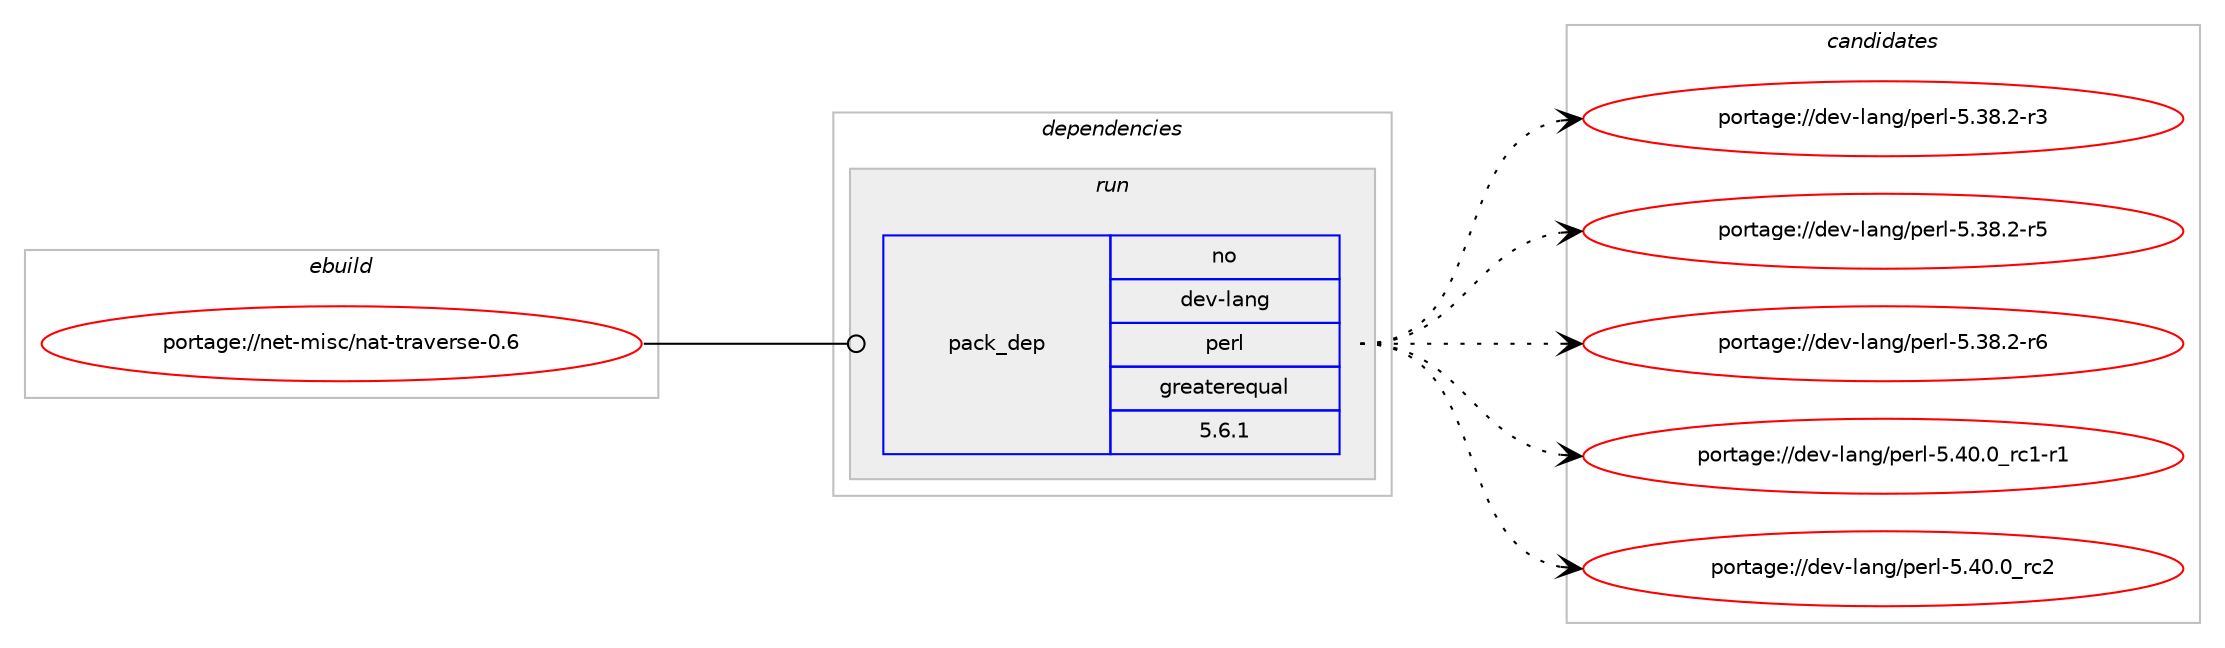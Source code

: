 digraph prolog {

# *************
# Graph options
# *************

newrank=true;
concentrate=true;
compound=true;
graph [rankdir=LR,fontname=Helvetica,fontsize=10,ranksep=1.5];#, ranksep=2.5, nodesep=0.2];
edge  [arrowhead=vee];
node  [fontname=Helvetica,fontsize=10];

# **********
# The ebuild
# **********

subgraph cluster_leftcol {
color=gray;
rank=same;
label=<<i>ebuild</i>>;
id [label="portage://net-misc/nat-traverse-0.6", color=red, width=4, href="../net-misc/nat-traverse-0.6.svg"];
}

# ****************
# The dependencies
# ****************

subgraph cluster_midcol {
color=gray;
label=<<i>dependencies</i>>;
subgraph cluster_compile {
fillcolor="#eeeeee";
style=filled;
label=<<i>compile</i>>;
}
subgraph cluster_compileandrun {
fillcolor="#eeeeee";
style=filled;
label=<<i>compile and run</i>>;
}
subgraph cluster_run {
fillcolor="#eeeeee";
style=filled;
label=<<i>run</i>>;
subgraph pack112 {
dependency522 [label=<<TABLE BORDER="0" CELLBORDER="1" CELLSPACING="0" CELLPADDING="4" WIDTH="220"><TR><TD ROWSPAN="6" CELLPADDING="30">pack_dep</TD></TR><TR><TD WIDTH="110">no</TD></TR><TR><TD>dev-lang</TD></TR><TR><TD>perl</TD></TR><TR><TD>greaterequal</TD></TR><TR><TD>5.6.1</TD></TR></TABLE>>, shape=none, color=blue];
}
id:e -> dependency522:w [weight=20,style="solid",arrowhead="odot"];
}
}

# **************
# The candidates
# **************

subgraph cluster_choices {
rank=same;
color=gray;
label=<<i>candidates</i>>;

subgraph choice112 {
color=black;
nodesep=1;
choice100101118451089711010347112101114108455346515646504511451 [label="portage://dev-lang/perl-5.38.2-r3", color=red, width=4,href="../dev-lang/perl-5.38.2-r3.svg"];
choice100101118451089711010347112101114108455346515646504511453 [label="portage://dev-lang/perl-5.38.2-r5", color=red, width=4,href="../dev-lang/perl-5.38.2-r5.svg"];
choice100101118451089711010347112101114108455346515646504511454 [label="portage://dev-lang/perl-5.38.2-r6", color=red, width=4,href="../dev-lang/perl-5.38.2-r6.svg"];
choice100101118451089711010347112101114108455346524846489511499494511449 [label="portage://dev-lang/perl-5.40.0_rc1-r1", color=red, width=4,href="../dev-lang/perl-5.40.0_rc1-r1.svg"];
choice10010111845108971101034711210111410845534652484648951149950 [label="portage://dev-lang/perl-5.40.0_rc2", color=red, width=4,href="../dev-lang/perl-5.40.0_rc2.svg"];
dependency522:e -> choice100101118451089711010347112101114108455346515646504511451:w [style=dotted,weight="100"];
dependency522:e -> choice100101118451089711010347112101114108455346515646504511453:w [style=dotted,weight="100"];
dependency522:e -> choice100101118451089711010347112101114108455346515646504511454:w [style=dotted,weight="100"];
dependency522:e -> choice100101118451089711010347112101114108455346524846489511499494511449:w [style=dotted,weight="100"];
dependency522:e -> choice10010111845108971101034711210111410845534652484648951149950:w [style=dotted,weight="100"];
}
}

}
